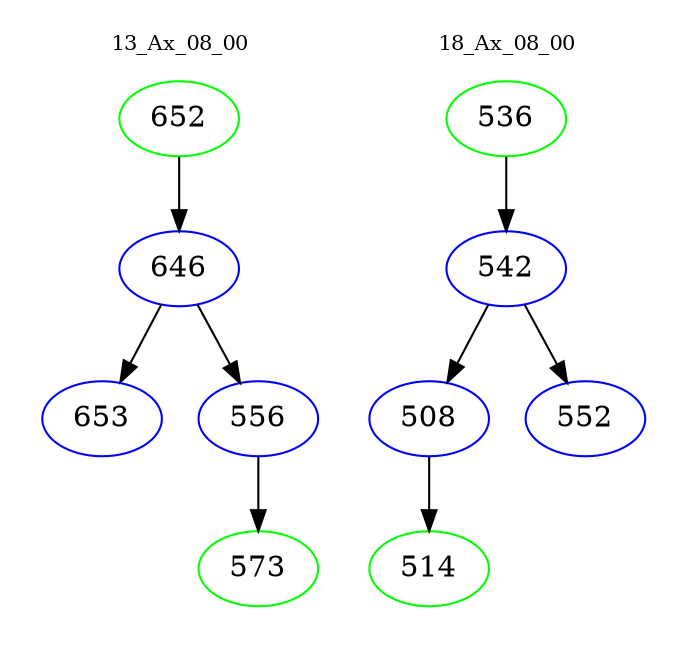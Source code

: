 digraph{
subgraph cluster_0 {
color = white
label = "13_Ax_08_00";
fontsize=10;
T0_652 [label="652", color="green"]
T0_652 -> T0_646 [color="black"]
T0_646 [label="646", color="blue"]
T0_646 -> T0_653 [color="black"]
T0_653 [label="653", color="blue"]
T0_646 -> T0_556 [color="black"]
T0_556 [label="556", color="blue"]
T0_556 -> T0_573 [color="black"]
T0_573 [label="573", color="green"]
}
subgraph cluster_1 {
color = white
label = "18_Ax_08_00";
fontsize=10;
T1_536 [label="536", color="green"]
T1_536 -> T1_542 [color="black"]
T1_542 [label="542", color="blue"]
T1_542 -> T1_508 [color="black"]
T1_508 [label="508", color="blue"]
T1_508 -> T1_514 [color="black"]
T1_514 [label="514", color="green"]
T1_542 -> T1_552 [color="black"]
T1_552 [label="552", color="blue"]
}
}
